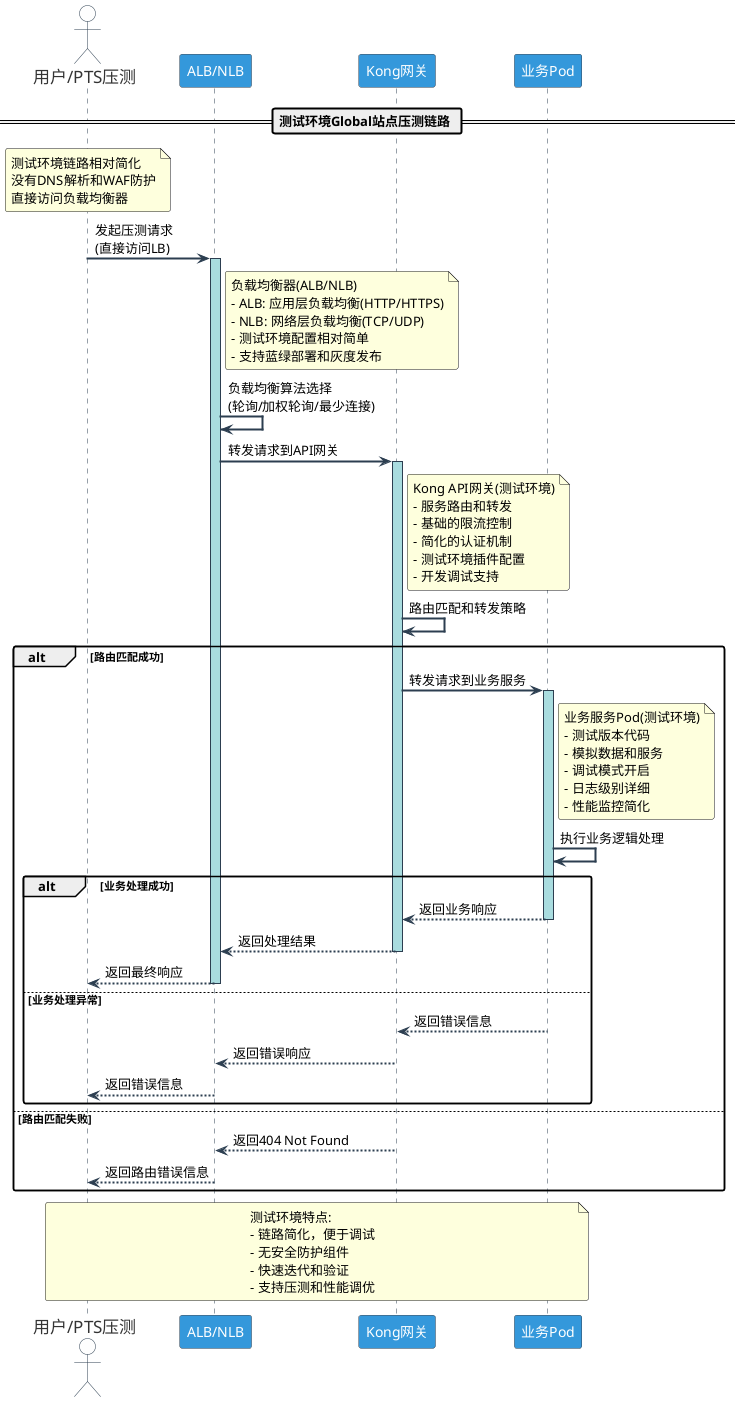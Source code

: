 @startuml 测试环境Global站点压测链路
skinparam defaultFontName "PingFang SC"
skinparam sequenceArrowThickness 2
skinparam roundcorner 5
skinparam maxMessageSize 150

skinparam sequence {
    ArrowColor #2C3E50
    ActorBorderColor #2C3E50
    LifeLineBorderColor #2C3E50
    LifeLineBackgroundColor #A9DCDF
    
    ParticipantBorderColor #2C3E50
    ParticipantBackgroundColor #3498DB
    ParticipantFontColor #FFFFFF
    
    ActorBackgroundColor #FEFEFE
    ActorFontColor #333333
    ActorFontSize 17
    ActorFontName "PingFang SC"
}

actor "用户/PTS压测" as User
participant "ALB/NLB" as LoadBalancer
participant "Kong网关" as Kong
participant "业务Pod" as BusinessPod

== 测试环境Global站点压测链路 ==

note over User
  测试环境链路相对简化
  没有DNS解析和WAF防护
  直接访问负载均衡器
end note

User -> LoadBalancer : 发起压测请求\n(直接访问LB)
activate LoadBalancer

note right of LoadBalancer
  负载均衡器(ALB/NLB)
  - ALB: 应用层负载均衡(HTTP/HTTPS)
  - NLB: 网络层负载均衡(TCP/UDP)
  - 测试环境配置相对简单
  - 支持蓝绿部署和灰度发布
end note

LoadBalancer -> LoadBalancer : 负载均衡算法选择\n(轮询/加权轮询/最少连接)

LoadBalancer -> Kong : 转发请求到API网关
activate Kong

note right of Kong
  Kong API网关(测试环境)
  - 服务路由和转发
  - 基础的限流控制
  - 简化的认证机制
  - 测试环境插件配置
  - 开发调试支持
end note

Kong -> Kong : 路由匹配和转发策略

alt 路由匹配成功
    Kong -> BusinessPod : 转发请求到业务服务
    activate BusinessPod
    
    note right of BusinessPod
      业务服务Pod(测试环境)
      - 测试版本代码
      - 模拟数据和服务
      - 调试模式开启
      - 日志级别详细
      - 性能监控简化
    end note
    
    BusinessPod -> BusinessPod : 执行业务逻辑处理
    
    alt 业务处理成功
        BusinessPod --> Kong : 返回业务响应
        deactivate BusinessPod
        Kong --> LoadBalancer : 返回处理结果
        deactivate Kong
        LoadBalancer --> User : 返回最终响应
        deactivate LoadBalancer
        
    else 业务处理异常
        BusinessPod --> Kong : 返回错误信息
        deactivate BusinessPod
        Kong --> LoadBalancer : 返回错误响应
        deactivate Kong
        LoadBalancer --> User : 返回错误信息
        deactivate LoadBalancer
    end
    
else 路由匹配失败
    Kong --> LoadBalancer : 返回404 Not Found
    deactivate Kong
    LoadBalancer --> User : 返回路由错误信息
    deactivate LoadBalancer
end

note over User, BusinessPod
  测试环境特点:
  - 链路简化，便于调试
  - 无安全防护组件
  - 快速迭代和验证
  - 支持压测和性能调优
end note

@enduml 
